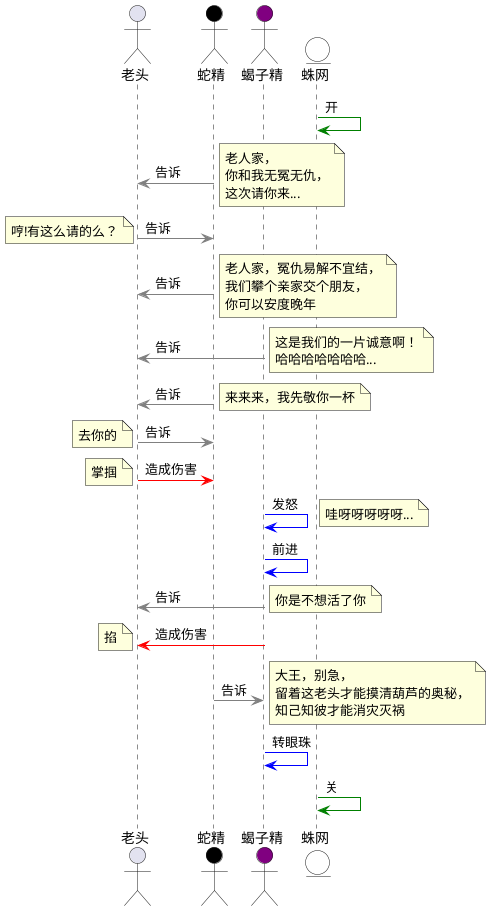 ' https://www.bilibili.com/video/BV1zQ4y1d7dQ?p=3
' 2:50 ~ 3:46

@startuml
actor       老头   as oldman 
actor       蛇精    as snake  #Black 
actor       蝎子精    as scorpion   #Purple
entity      蛛网  as spiderweb #White

spiderweb -[#Green]> spiderweb : 开 

snake -[#Grey]> oldman : 告诉
note right
    老人家，
    你和我无冤无仇，
    这次请你来...
end note

oldman -[#Grey]> snake : 告诉
note left: 哼!有这么请的么？

snake -[#Grey]> oldman : 告诉
note right
老人家，冤仇易解不宜结，
我们攀个亲家交个朋友，
你可以安度晚年
end note

scorpion -[#Grey]> oldman : 告诉
note right
    这是我们的一片诚意啊！
    哈哈哈哈哈哈哈...
end note

snake -[#Grey]> oldman : 告诉
note right: 来来来，我先敬你一杯

oldman -[#Grey]> snake : 告诉
note left: 去你的

oldman -[#Red]> snake : 造成伤害
note left: 掌掴

scorpion -[#Blue]> scorpion : 发怒
note right: 哇呀呀呀呀呀...

scorpion -[#Blue]> scorpion : 前进

scorpion -[#Grey]> oldman : 告诉

note right: 你是不想活了你

scorpion -[#Red]> oldman : 造成伤害
note left: 掐

snake -[#Grey]> scorpion : 告诉
note right
    大王，别急，
    留着这老头才能摸清葫芦的奥秘，
    知己知彼才能消灾灭祸
end note

scorpion -[#Blue]> scorpion : 转眼珠

spiderweb -[#Green]> spiderweb : 关 

@enduml

